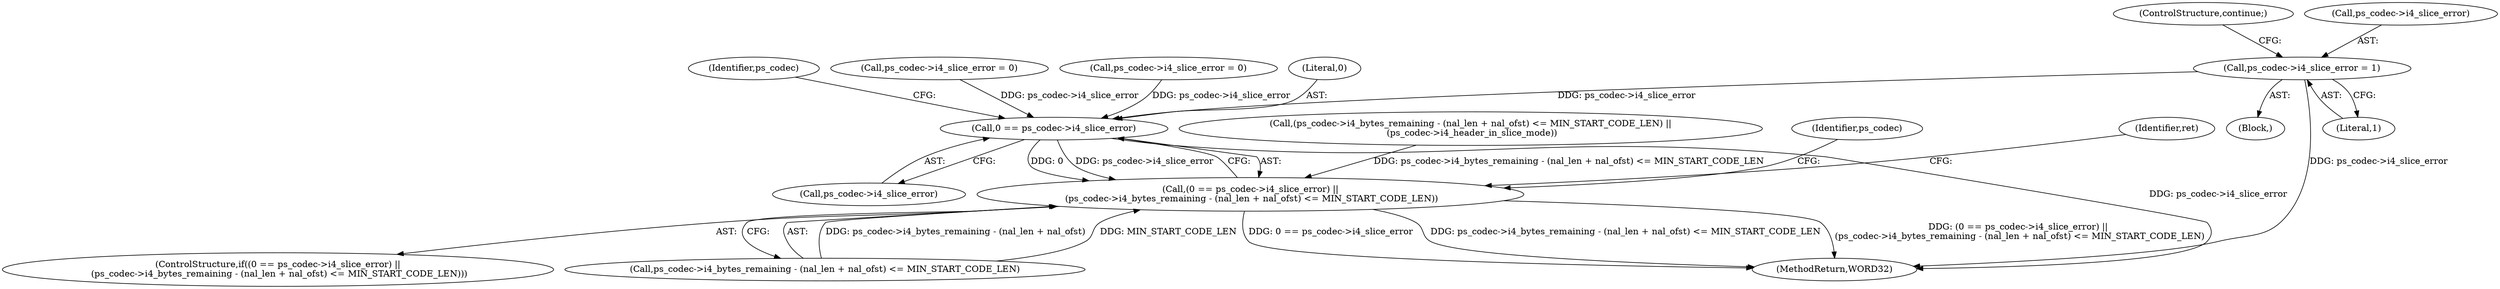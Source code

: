 digraph "0_Android_a33f6725d7e9f92330f995ce2dcf4faa33f6433f@pointer" {
"1001067" [label="(Call,ps_codec->i4_slice_error = 1)"];
"1001125" [label="(Call,0 == ps_codec->i4_slice_error)"];
"1001124" [label="(Call,(0 == ps_codec->i4_slice_error) ||\n (ps_codec->i4_bytes_remaining - (nal_len + nal_ofst) <= MIN_START_CODE_LEN))"];
"1001133" [label="(Identifier,ps_codec)"];
"1000841" [label="(Call,ps_codec->i4_slice_error = 0)"];
"1001906" [label="(MethodReturn,WORD32)"];
"1001127" [label="(Call,ps_codec->i4_slice_error)"];
"1001009" [label="(Block,)"];
"1001071" [label="(Literal,1)"];
"1000763" [label="(Call,ps_codec->i4_slice_error = 0)"];
"1000996" [label="(Call,(ps_codec->i4_bytes_remaining - (nal_len + nal_ofst) <= MIN_START_CODE_LEN) ||\n (ps_codec->i4_header_in_slice_mode))"];
"1001072" [label="(ControlStructure,continue;)"];
"1001125" [label="(Call,0 == ps_codec->i4_slice_error)"];
"1001156" [label="(Identifier,ret)"];
"1001126" [label="(Literal,0)"];
"1001130" [label="(Call,ps_codec->i4_bytes_remaining - (nal_len + nal_ofst) <= MIN_START_CODE_LEN)"];
"1001124" [label="(Call,(0 == ps_codec->i4_slice_error) ||\n (ps_codec->i4_bytes_remaining - (nal_len + nal_ofst) <= MIN_START_CODE_LEN))"];
"1001067" [label="(Call,ps_codec->i4_slice_error = 1)"];
"1001123" [label="(ControlStructure,if((0 == ps_codec->i4_slice_error) ||\n (ps_codec->i4_bytes_remaining - (nal_len + nal_ofst) <= MIN_START_CODE_LEN)))"];
"1001142" [label="(Identifier,ps_codec)"];
"1001068" [label="(Call,ps_codec->i4_slice_error)"];
"1001067" -> "1001009"  [label="AST: "];
"1001067" -> "1001071"  [label="CFG: "];
"1001068" -> "1001067"  [label="AST: "];
"1001071" -> "1001067"  [label="AST: "];
"1001072" -> "1001067"  [label="CFG: "];
"1001067" -> "1001906"  [label="DDG: ps_codec->i4_slice_error"];
"1001067" -> "1001125"  [label="DDG: ps_codec->i4_slice_error"];
"1001125" -> "1001124"  [label="AST: "];
"1001125" -> "1001127"  [label="CFG: "];
"1001126" -> "1001125"  [label="AST: "];
"1001127" -> "1001125"  [label="AST: "];
"1001133" -> "1001125"  [label="CFG: "];
"1001124" -> "1001125"  [label="CFG: "];
"1001125" -> "1001906"  [label="DDG: ps_codec->i4_slice_error"];
"1001125" -> "1001124"  [label="DDG: 0"];
"1001125" -> "1001124"  [label="DDG: ps_codec->i4_slice_error"];
"1000841" -> "1001125"  [label="DDG: ps_codec->i4_slice_error"];
"1000763" -> "1001125"  [label="DDG: ps_codec->i4_slice_error"];
"1001124" -> "1001123"  [label="AST: "];
"1001124" -> "1001130"  [label="CFG: "];
"1001130" -> "1001124"  [label="AST: "];
"1001142" -> "1001124"  [label="CFG: "];
"1001156" -> "1001124"  [label="CFG: "];
"1001124" -> "1001906"  [label="DDG: ps_codec->i4_bytes_remaining - (nal_len + nal_ofst) <= MIN_START_CODE_LEN"];
"1001124" -> "1001906"  [label="DDG: (0 == ps_codec->i4_slice_error) ||\n (ps_codec->i4_bytes_remaining - (nal_len + nal_ofst) <= MIN_START_CODE_LEN)"];
"1001124" -> "1001906"  [label="DDG: 0 == ps_codec->i4_slice_error"];
"1000996" -> "1001124"  [label="DDG: ps_codec->i4_bytes_remaining - (nal_len + nal_ofst) <= MIN_START_CODE_LEN"];
"1001130" -> "1001124"  [label="DDG: ps_codec->i4_bytes_remaining - (nal_len + nal_ofst)"];
"1001130" -> "1001124"  [label="DDG: MIN_START_CODE_LEN"];
}
